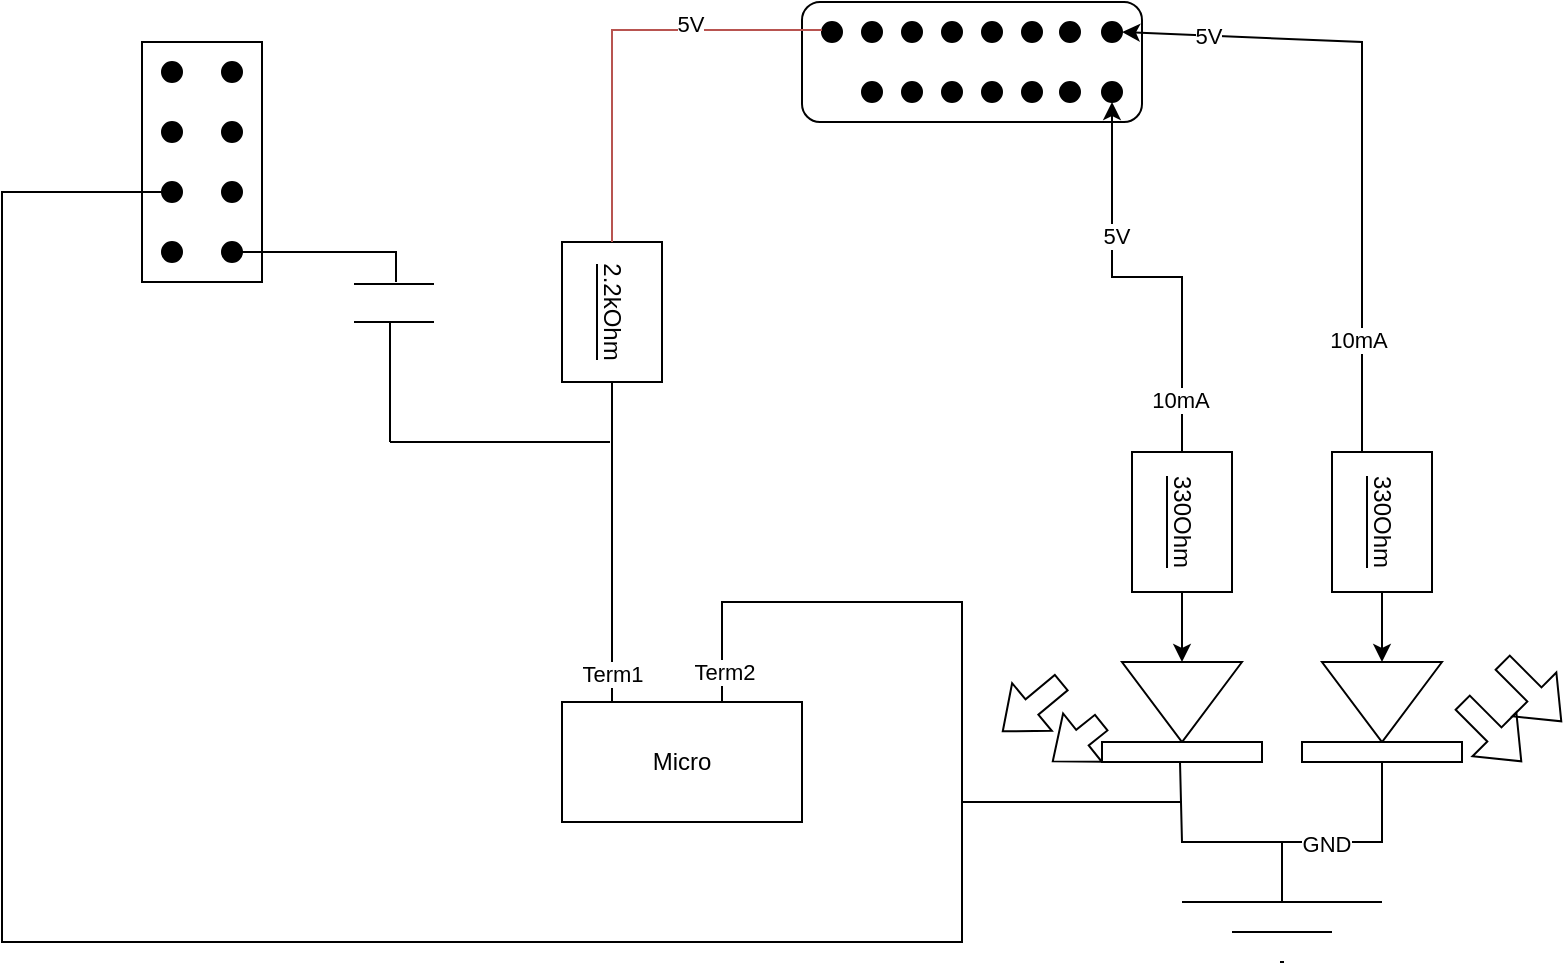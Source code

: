 <mxfile version="20.5.3" type="github">
  <diagram id="Ct5iWjqAFJ2eRKVKBsyb" name="Page-1">
    <mxGraphModel dx="2009" dy="683" grid="1" gridSize="10" guides="1" tooltips="1" connect="1" arrows="1" fold="1" page="1" pageScale="1" pageWidth="827" pageHeight="1169" math="0" shadow="0">
      <root>
        <mxCell id="0" />
        <mxCell id="1" parent="0" />
        <mxCell id="jquqhC3K-DQJOIOkYSSh-1" value="" style="rounded=1;whiteSpace=wrap;html=1;" vertex="1" parent="1">
          <mxGeometry x="280" y="20" width="170" height="60" as="geometry" />
        </mxCell>
        <mxCell id="jquqhC3K-DQJOIOkYSSh-2" value="" style="ellipse;whiteSpace=wrap;html=1;aspect=fixed;fillColor=#000000;strokeColor=#000000;" vertex="1" parent="1">
          <mxGeometry x="290" y="30" width="10" height="10" as="geometry" />
        </mxCell>
        <mxCell id="jquqhC3K-DQJOIOkYSSh-3" value="" style="ellipse;whiteSpace=wrap;html=1;aspect=fixed;fillColor=#000000;strokeColor=#000000;" vertex="1" parent="1">
          <mxGeometry x="310" y="30" width="10" height="10" as="geometry" />
        </mxCell>
        <mxCell id="jquqhC3K-DQJOIOkYSSh-4" value="" style="ellipse;whiteSpace=wrap;html=1;aspect=fixed;fillColor=#000000;strokeColor=#000000;" vertex="1" parent="1">
          <mxGeometry x="330" y="30" width="10" height="10" as="geometry" />
        </mxCell>
        <mxCell id="jquqhC3K-DQJOIOkYSSh-5" value="" style="ellipse;whiteSpace=wrap;html=1;aspect=fixed;fillColor=#000000;strokeColor=#000000;" vertex="1" parent="1">
          <mxGeometry x="350" y="30" width="10" height="10" as="geometry" />
        </mxCell>
        <mxCell id="jquqhC3K-DQJOIOkYSSh-8" value="" style="ellipse;whiteSpace=wrap;html=1;aspect=fixed;fillColor=#000000;strokeColor=#000000;" vertex="1" parent="1">
          <mxGeometry x="370" y="30" width="10" height="10" as="geometry" />
        </mxCell>
        <mxCell id="jquqhC3K-DQJOIOkYSSh-9" value="" style="ellipse;whiteSpace=wrap;html=1;aspect=fixed;fillColor=#000000;strokeColor=#000000;" vertex="1" parent="1">
          <mxGeometry x="390" y="30" width="10" height="10" as="geometry" />
        </mxCell>
        <mxCell id="jquqhC3K-DQJOIOkYSSh-10" value="" style="ellipse;whiteSpace=wrap;html=1;aspect=fixed;fillColor=#000000;strokeColor=#000000;" vertex="1" parent="1">
          <mxGeometry x="409" y="30" width="10" height="10" as="geometry" />
        </mxCell>
        <mxCell id="jquqhC3K-DQJOIOkYSSh-11" value="" style="ellipse;whiteSpace=wrap;html=1;aspect=fixed;fillColor=#000000;strokeColor=#000000;" vertex="1" parent="1">
          <mxGeometry x="430" y="30" width="10" height="10" as="geometry" />
        </mxCell>
        <mxCell id="jquqhC3K-DQJOIOkYSSh-12" value="" style="ellipse;whiteSpace=wrap;html=1;aspect=fixed;fillColor=#000000;strokeColor=#000000;" vertex="1" parent="1">
          <mxGeometry x="430" y="60" width="10" height="10" as="geometry" />
        </mxCell>
        <mxCell id="jquqhC3K-DQJOIOkYSSh-13" value="" style="ellipse;whiteSpace=wrap;html=1;aspect=fixed;fillColor=#000000;strokeColor=#000000;" vertex="1" parent="1">
          <mxGeometry x="409" y="60" width="10" height="10" as="geometry" />
        </mxCell>
        <mxCell id="jquqhC3K-DQJOIOkYSSh-14" value="" style="ellipse;whiteSpace=wrap;html=1;aspect=fixed;fillColor=#000000;strokeColor=#000000;" vertex="1" parent="1">
          <mxGeometry x="390" y="60" width="10" height="10" as="geometry" />
        </mxCell>
        <mxCell id="jquqhC3K-DQJOIOkYSSh-15" value="" style="ellipse;whiteSpace=wrap;html=1;aspect=fixed;fillColor=#000000;strokeColor=#000000;" vertex="1" parent="1">
          <mxGeometry x="370" y="60" width="10" height="10" as="geometry" />
        </mxCell>
        <mxCell id="jquqhC3K-DQJOIOkYSSh-16" value="" style="ellipse;whiteSpace=wrap;html=1;aspect=fixed;fillColor=#000000;strokeColor=#000000;" vertex="1" parent="1">
          <mxGeometry x="350" y="60" width="10" height="10" as="geometry" />
        </mxCell>
        <mxCell id="jquqhC3K-DQJOIOkYSSh-17" value="" style="ellipse;whiteSpace=wrap;html=1;aspect=fixed;fillColor=#000000;strokeColor=#000000;" vertex="1" parent="1">
          <mxGeometry x="330" y="60" width="10" height="10" as="geometry" />
        </mxCell>
        <mxCell id="jquqhC3K-DQJOIOkYSSh-18" value="" style="ellipse;whiteSpace=wrap;html=1;aspect=fixed;fillColor=#000000;strokeColor=#000000;" vertex="1" parent="1">
          <mxGeometry x="310" y="60" width="10" height="10" as="geometry" />
        </mxCell>
        <mxCell id="jquqhC3K-DQJOIOkYSSh-19" value="" style="endArrow=none;html=1;rounded=0;startArrow=classic;startFill=1;exitX=1;exitY=0.5;exitDx=0;exitDy=0;" edge="1" parent="1" source="jquqhC3K-DQJOIOkYSSh-11">
          <mxGeometry width="50" height="50" relative="1" as="geometry">
            <mxPoint x="440" y="40" as="sourcePoint" />
            <mxPoint x="560" y="255" as="targetPoint" />
            <Array as="points">
              <mxPoint x="560" y="40" />
            </Array>
          </mxGeometry>
        </mxCell>
        <mxCell id="jquqhC3K-DQJOIOkYSSh-40" value="10mA" style="edgeLabel;html=1;align=center;verticalAlign=middle;resizable=0;points=[];fontColor=#000000;" vertex="1" connectable="0" parent="jquqhC3K-DQJOIOkYSSh-19">
          <mxGeometry x="0.606" y="-2" relative="1" as="geometry">
            <mxPoint as="offset" />
          </mxGeometry>
        </mxCell>
        <mxCell id="jquqhC3K-DQJOIOkYSSh-42" value="5V" style="edgeLabel;html=1;align=center;verticalAlign=middle;resizable=0;points=[];fontColor=#000000;" vertex="1" connectable="0" parent="jquqhC3K-DQJOIOkYSSh-19">
          <mxGeometry x="-0.743" relative="1" as="geometry">
            <mxPoint as="offset" />
          </mxGeometry>
        </mxCell>
        <mxCell id="jquqhC3K-DQJOIOkYSSh-22" style="edgeStyle=orthogonalEdgeStyle;rounded=0;orthogonalLoop=1;jettySize=auto;html=1;fontColor=#000000;" edge="1" parent="1" source="jquqhC3K-DQJOIOkYSSh-20" target="jquqhC3K-DQJOIOkYSSh-21">
          <mxGeometry relative="1" as="geometry" />
        </mxCell>
        <mxCell id="jquqhC3K-DQJOIOkYSSh-20" value="&lt;span style=&quot;background-color: rgb(255, 255, 255);&quot;&gt;330Ohm&lt;/span&gt;" style="rounded=0;whiteSpace=wrap;html=1;labelBackgroundColor=#000000;rotation=90;" vertex="1" parent="1">
          <mxGeometry x="535" y="255" width="70" height="50" as="geometry" />
        </mxCell>
        <mxCell id="jquqhC3K-DQJOIOkYSSh-21" value="" style="triangle;whiteSpace=wrap;html=1;labelBackgroundColor=#FFFFFF;rotation=90;" vertex="1" parent="1">
          <mxGeometry x="550" y="340" width="40" height="60" as="geometry" />
        </mxCell>
        <mxCell id="jquqhC3K-DQJOIOkYSSh-23" value="" style="rounded=0;whiteSpace=wrap;html=1;labelBackgroundColor=#FFFFFF;" vertex="1" parent="1">
          <mxGeometry x="530" y="390" width="80" height="10" as="geometry" />
        </mxCell>
        <mxCell id="jquqhC3K-DQJOIOkYSSh-25" style="edgeStyle=orthogonalEdgeStyle;rounded=0;orthogonalLoop=1;jettySize=auto;html=1;fontColor=#000000;" edge="1" parent="1" source="jquqhC3K-DQJOIOkYSSh-26" target="jquqhC3K-DQJOIOkYSSh-27">
          <mxGeometry relative="1" as="geometry" />
        </mxCell>
        <mxCell id="jquqhC3K-DQJOIOkYSSh-29" style="edgeStyle=orthogonalEdgeStyle;rounded=0;orthogonalLoop=1;jettySize=auto;html=1;entryX=0.5;entryY=1;entryDx=0;entryDy=0;fontColor=#000000;exitX=0;exitY=0.5;exitDx=0;exitDy=0;" edge="1" parent="1" source="jquqhC3K-DQJOIOkYSSh-26" target="jquqhC3K-DQJOIOkYSSh-12">
          <mxGeometry relative="1" as="geometry" />
        </mxCell>
        <mxCell id="jquqhC3K-DQJOIOkYSSh-39" value="10mA" style="edgeLabel;html=1;align=center;verticalAlign=middle;resizable=0;points=[];fontColor=#000000;" vertex="1" connectable="0" parent="jquqhC3K-DQJOIOkYSSh-29">
          <mxGeometry x="-0.752" y="1" relative="1" as="geometry">
            <mxPoint as="offset" />
          </mxGeometry>
        </mxCell>
        <mxCell id="jquqhC3K-DQJOIOkYSSh-43" value="5V" style="edgeLabel;html=1;align=center;verticalAlign=middle;resizable=0;points=[];fontColor=#000000;" vertex="1" connectable="0" parent="jquqhC3K-DQJOIOkYSSh-29">
          <mxGeometry x="0.362" y="-2" relative="1" as="geometry">
            <mxPoint as="offset" />
          </mxGeometry>
        </mxCell>
        <mxCell id="jquqhC3K-DQJOIOkYSSh-26" value="&lt;span style=&quot;background-color: rgb(255, 255, 255);&quot;&gt;330Ohm&lt;/span&gt;" style="rounded=0;whiteSpace=wrap;html=1;labelBackgroundColor=#000000;rotation=90;" vertex="1" parent="1">
          <mxGeometry x="435" y="255" width="70" height="50" as="geometry" />
        </mxCell>
        <mxCell id="jquqhC3K-DQJOIOkYSSh-27" value="" style="triangle;whiteSpace=wrap;html=1;labelBackgroundColor=#FFFFFF;rotation=90;" vertex="1" parent="1">
          <mxGeometry x="450" y="340" width="40" height="60" as="geometry" />
        </mxCell>
        <mxCell id="jquqhC3K-DQJOIOkYSSh-28" value="" style="rounded=0;whiteSpace=wrap;html=1;labelBackgroundColor=#FFFFFF;" vertex="1" parent="1">
          <mxGeometry x="430" y="390" width="80" height="10" as="geometry" />
        </mxCell>
        <mxCell id="jquqhC3K-DQJOIOkYSSh-30" value="" style="shape=flexArrow;endArrow=classic;html=1;rounded=0;fontColor=#000000;" edge="1" parent="1">
          <mxGeometry width="50" height="50" relative="1" as="geometry">
            <mxPoint x="610" y="370" as="sourcePoint" />
            <mxPoint x="640" y="400" as="targetPoint" />
          </mxGeometry>
        </mxCell>
        <mxCell id="jquqhC3K-DQJOIOkYSSh-31" value="" style="shape=flexArrow;endArrow=classic;html=1;rounded=0;fontColor=#000000;" edge="1" parent="1">
          <mxGeometry width="50" height="50" relative="1" as="geometry">
            <mxPoint x="630" y="350" as="sourcePoint" />
            <mxPoint x="660" y="380" as="targetPoint" />
          </mxGeometry>
        </mxCell>
        <mxCell id="jquqhC3K-DQJOIOkYSSh-32" value="" style="shape=flexArrow;endArrow=classic;html=1;rounded=0;fontColor=#000000;" edge="1" parent="1">
          <mxGeometry width="50" height="50" relative="1" as="geometry">
            <mxPoint x="430" y="380" as="sourcePoint" />
            <mxPoint x="405" y="400" as="targetPoint" />
          </mxGeometry>
        </mxCell>
        <mxCell id="jquqhC3K-DQJOIOkYSSh-33" value="" style="shape=flexArrow;endArrow=classic;html=1;rounded=0;fontColor=#000000;" edge="1" parent="1">
          <mxGeometry width="50" height="50" relative="1" as="geometry">
            <mxPoint x="410" y="360" as="sourcePoint" />
            <mxPoint x="380" y="385" as="targetPoint" />
          </mxGeometry>
        </mxCell>
        <mxCell id="jquqhC3K-DQJOIOkYSSh-36" value="" style="shape=mxgraph.arrows2.wedgeArrowDashed2;html=1;bendable=0;startWidth=50;stepSize=15;rounded=0;fontColor=#000000;startArrow=classic;startFill=1;" edge="1" parent="1">
          <mxGeometry width="100" height="100" relative="1" as="geometry">
            <mxPoint x="520" y="470" as="sourcePoint" />
            <mxPoint x="520" y="500" as="targetPoint" />
          </mxGeometry>
        </mxCell>
        <mxCell id="jquqhC3K-DQJOIOkYSSh-37" value="" style="endArrow=none;html=1;rounded=0;fontColor=#000000;exitX=0.5;exitY=1;exitDx=0;exitDy=0;" edge="1" parent="1" source="jquqhC3K-DQJOIOkYSSh-23">
          <mxGeometry width="50" height="50" relative="1" as="geometry">
            <mxPoint x="600" y="440" as="sourcePoint" />
            <mxPoint x="469" y="400" as="targetPoint" />
            <Array as="points">
              <mxPoint x="570" y="440" />
              <mxPoint x="470" y="440" />
            </Array>
          </mxGeometry>
        </mxCell>
        <mxCell id="jquqhC3K-DQJOIOkYSSh-41" value="GND" style="edgeLabel;html=1;align=center;verticalAlign=middle;resizable=0;points=[];fontColor=#000000;" vertex="1" connectable="0" parent="jquqhC3K-DQJOIOkYSSh-37">
          <mxGeometry x="-0.244" y="1" relative="1" as="geometry">
            <mxPoint as="offset" />
          </mxGeometry>
        </mxCell>
        <mxCell id="jquqhC3K-DQJOIOkYSSh-38" value="" style="endArrow=none;html=1;rounded=0;fontColor=#000000;" edge="1" parent="1">
          <mxGeometry width="50" height="50" relative="1" as="geometry">
            <mxPoint x="520" y="470" as="sourcePoint" />
            <mxPoint x="520" y="440" as="targetPoint" />
          </mxGeometry>
        </mxCell>
        <mxCell id="jquqhC3K-DQJOIOkYSSh-45" value="Micro" style="rounded=0;whiteSpace=wrap;html=1;labelBackgroundColor=#FFFFFF;" vertex="1" parent="1">
          <mxGeometry x="160" y="370" width="120" height="60" as="geometry" />
        </mxCell>
        <mxCell id="jquqhC3K-DQJOIOkYSSh-46" value="" style="endArrow=none;html=1;rounded=0;fontColor=#000000;" edge="1" parent="1">
          <mxGeometry width="50" height="50" relative="1" as="geometry">
            <mxPoint x="240" y="370" as="sourcePoint" />
            <mxPoint x="470" y="420" as="targetPoint" />
            <Array as="points">
              <mxPoint x="240" y="320" />
              <mxPoint x="360" y="320" />
              <mxPoint x="360" y="420" />
            </Array>
          </mxGeometry>
        </mxCell>
        <mxCell id="jquqhC3K-DQJOIOkYSSh-47" value="Term2" style="edgeLabel;html=1;align=center;verticalAlign=middle;resizable=0;points=[];fontColor=#000000;" vertex="1" connectable="0" parent="jquqhC3K-DQJOIOkYSSh-46">
          <mxGeometry x="-0.921" y="-1" relative="1" as="geometry">
            <mxPoint as="offset" />
          </mxGeometry>
        </mxCell>
        <mxCell id="jquqhC3K-DQJOIOkYSSh-48" value="" style="endArrow=none;html=1;rounded=0;fontColor=#000000;" edge="1" parent="1">
          <mxGeometry width="50" height="50" relative="1" as="geometry">
            <mxPoint x="185" y="370" as="sourcePoint" />
            <mxPoint x="185" y="240" as="targetPoint" />
            <Array as="points">
              <mxPoint x="185" y="240" />
              <mxPoint x="185" y="210" />
            </Array>
          </mxGeometry>
        </mxCell>
        <mxCell id="jquqhC3K-DQJOIOkYSSh-52" value="Term1" style="edgeLabel;html=1;align=center;verticalAlign=middle;resizable=0;points=[];fontColor=#000000;" vertex="1" connectable="0" parent="jquqhC3K-DQJOIOkYSSh-48">
          <mxGeometry x="-0.848" relative="1" as="geometry">
            <mxPoint as="offset" />
          </mxGeometry>
        </mxCell>
        <mxCell id="jquqhC3K-DQJOIOkYSSh-49" value="&lt;span style=&quot;background-color: rgb(255, 255, 255);&quot;&gt;2.2kOhm&lt;/span&gt;" style="rounded=0;whiteSpace=wrap;html=1;labelBackgroundColor=#000000;rotation=90;" vertex="1" parent="1">
          <mxGeometry x="150" y="150" width="70" height="50" as="geometry" />
        </mxCell>
        <mxCell id="jquqhC3K-DQJOIOkYSSh-53" value="" style="endArrow=none;html=1;rounded=0;fontColor=#000000;" edge="1" parent="1">
          <mxGeometry width="50" height="50" relative="1" as="geometry">
            <mxPoint x="74" y="240" as="sourcePoint" />
            <mxPoint x="74" y="180" as="targetPoint" />
          </mxGeometry>
        </mxCell>
        <mxCell id="jquqhC3K-DQJOIOkYSSh-54" value="" style="endArrow=none;html=1;rounded=0;fontColor=#000000;" edge="1" parent="1">
          <mxGeometry width="50" height="50" relative="1" as="geometry">
            <mxPoint x="56" y="180" as="sourcePoint" />
            <mxPoint x="96" y="180" as="targetPoint" />
          </mxGeometry>
        </mxCell>
        <mxCell id="jquqhC3K-DQJOIOkYSSh-55" value="" style="endArrow=none;html=1;rounded=0;fontColor=#000000;" edge="1" parent="1">
          <mxGeometry width="50" height="50" relative="1" as="geometry">
            <mxPoint x="56" y="161" as="sourcePoint" />
            <mxPoint x="96" y="161" as="targetPoint" />
          </mxGeometry>
        </mxCell>
        <mxCell id="jquqhC3K-DQJOIOkYSSh-58" value="" style="endArrow=none;html=1;rounded=0;fontColor=#000000;" edge="1" parent="1">
          <mxGeometry width="50" height="50" relative="1" as="geometry">
            <mxPoint x="74" y="240" as="sourcePoint" />
            <mxPoint x="184" y="240" as="targetPoint" />
          </mxGeometry>
        </mxCell>
        <mxCell id="jquqhC3K-DQJOIOkYSSh-61" value="" style="endArrow=none;html=1;rounded=0;fontColor=#000000;fillColor=#f8cecc;strokeColor=#b85450;" edge="1" parent="1" source="jquqhC3K-DQJOIOkYSSh-49">
          <mxGeometry width="50" height="50" relative="1" as="geometry">
            <mxPoint x="180" y="130" as="sourcePoint" />
            <mxPoint x="290" y="34" as="targetPoint" />
            <Array as="points">
              <mxPoint x="185" y="34" />
            </Array>
          </mxGeometry>
        </mxCell>
        <mxCell id="jquqhC3K-DQJOIOkYSSh-62" value="5V" style="edgeLabel;html=1;align=center;verticalAlign=middle;resizable=0;points=[];fontColor=#000000;" vertex="1" connectable="0" parent="jquqhC3K-DQJOIOkYSSh-61">
          <mxGeometry x="0.372" y="3" relative="1" as="geometry">
            <mxPoint as="offset" />
          </mxGeometry>
        </mxCell>
        <mxCell id="jquqhC3K-DQJOIOkYSSh-63" value="" style="rounded=0;whiteSpace=wrap;html=1;labelBackgroundColor=#FFFFFF;rotation=-90;" vertex="1" parent="1">
          <mxGeometry x="-80" y="70" width="120" height="60" as="geometry" />
        </mxCell>
        <mxCell id="jquqhC3K-DQJOIOkYSSh-64" value="" style="ellipse;whiteSpace=wrap;html=1;aspect=fixed;fillColor=#000000;strokeColor=#000000;" vertex="1" parent="1">
          <mxGeometry x="-40" y="50" width="10" height="10" as="geometry" />
        </mxCell>
        <mxCell id="jquqhC3K-DQJOIOkYSSh-65" value="" style="ellipse;whiteSpace=wrap;html=1;aspect=fixed;fillColor=#000000;strokeColor=#000000;" vertex="1" parent="1">
          <mxGeometry x="-40" y="80" width="10" height="10" as="geometry" />
        </mxCell>
        <mxCell id="jquqhC3K-DQJOIOkYSSh-66" value="" style="ellipse;whiteSpace=wrap;html=1;aspect=fixed;fillColor=#000000;strokeColor=#000000;" vertex="1" parent="1">
          <mxGeometry x="-40" y="110" width="10" height="10" as="geometry" />
        </mxCell>
        <mxCell id="jquqhC3K-DQJOIOkYSSh-67" value="" style="ellipse;whiteSpace=wrap;html=1;aspect=fixed;fillColor=#000000;strokeColor=#000000;" vertex="1" parent="1">
          <mxGeometry x="-40" y="140" width="10" height="10" as="geometry" />
        </mxCell>
        <mxCell id="jquqhC3K-DQJOIOkYSSh-68" value="" style="ellipse;whiteSpace=wrap;html=1;aspect=fixed;fillColor=#000000;strokeColor=#000000;" vertex="1" parent="1">
          <mxGeometry x="-10" y="50" width="10" height="10" as="geometry" />
        </mxCell>
        <mxCell id="jquqhC3K-DQJOIOkYSSh-69" value="" style="ellipse;whiteSpace=wrap;html=1;aspect=fixed;fillColor=#000000;strokeColor=#000000;" vertex="1" parent="1">
          <mxGeometry x="-10" y="80" width="10" height="10" as="geometry" />
        </mxCell>
        <mxCell id="jquqhC3K-DQJOIOkYSSh-70" value="" style="ellipse;whiteSpace=wrap;html=1;aspect=fixed;fillColor=#000000;strokeColor=#000000;" vertex="1" parent="1">
          <mxGeometry x="-10" y="110" width="10" height="10" as="geometry" />
        </mxCell>
        <mxCell id="jquqhC3K-DQJOIOkYSSh-71" value="" style="ellipse;whiteSpace=wrap;html=1;aspect=fixed;fillColor=#000000;strokeColor=#000000;" vertex="1" parent="1">
          <mxGeometry x="-10" y="140" width="10" height="10" as="geometry" />
        </mxCell>
        <mxCell id="jquqhC3K-DQJOIOkYSSh-72" value="" style="endArrow=none;html=1;rounded=0;fontColor=#000000;" edge="1" parent="1">
          <mxGeometry width="50" height="50" relative="1" as="geometry">
            <mxPoint x="77" y="160" as="sourcePoint" />
            <mxPoint x="-5" y="145" as="targetPoint" />
            <Array as="points">
              <mxPoint x="77" y="145" />
            </Array>
          </mxGeometry>
        </mxCell>
        <mxCell id="jquqhC3K-DQJOIOkYSSh-73" value="" style="endArrow=none;html=1;rounded=0;fontColor=#000000;entryX=0;entryY=0.5;entryDx=0;entryDy=0;" edge="1" parent="1" target="jquqhC3K-DQJOIOkYSSh-66">
          <mxGeometry width="50" height="50" relative="1" as="geometry">
            <mxPoint x="360" y="420" as="sourcePoint" />
            <mxPoint x="80" y="115" as="targetPoint" />
            <Array as="points">
              <mxPoint x="360" y="490" />
              <mxPoint x="-120" y="490" />
              <mxPoint x="-120" y="115" />
            </Array>
          </mxGeometry>
        </mxCell>
      </root>
    </mxGraphModel>
  </diagram>
</mxfile>
